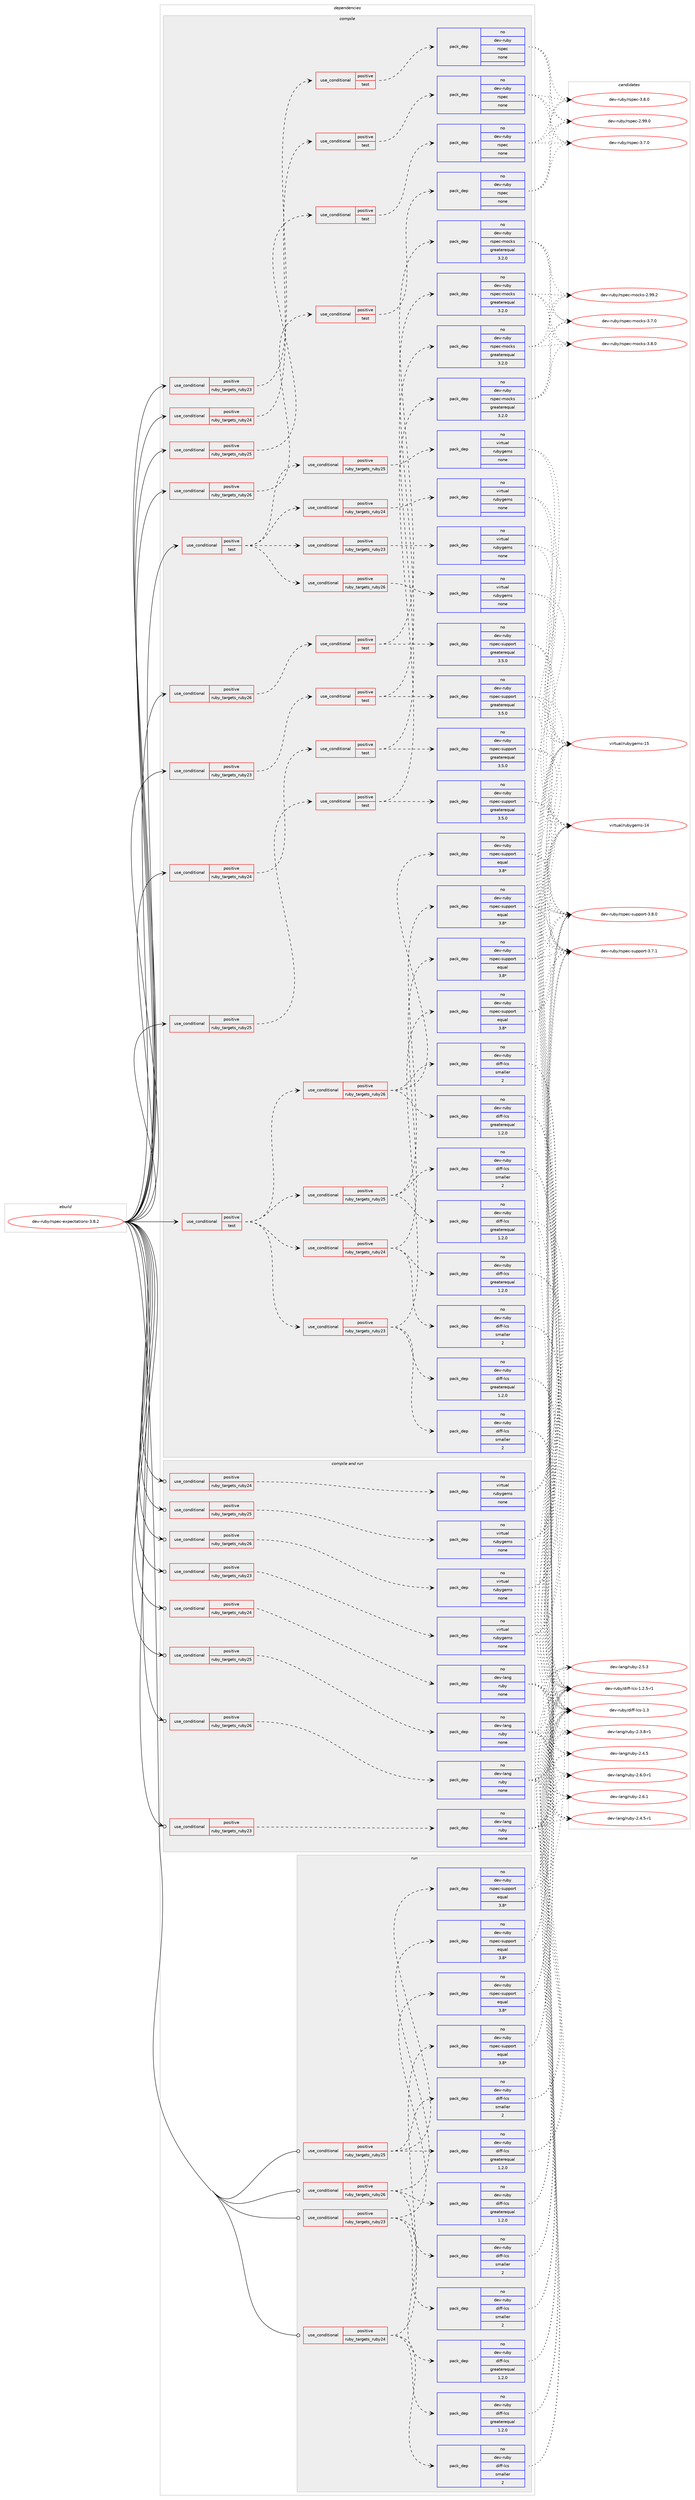 digraph prolog {

# *************
# Graph options
# *************

newrank=true;
concentrate=true;
compound=true;
graph [rankdir=LR,fontname=Helvetica,fontsize=10,ranksep=1.5];#, ranksep=2.5, nodesep=0.2];
edge  [arrowhead=vee];
node  [fontname=Helvetica,fontsize=10];

# **********
# The ebuild
# **********

subgraph cluster_leftcol {
color=gray;
rank=same;
label=<<i>ebuild</i>>;
id [label="dev-ruby/rspec-expectations-3.8.2", color=red, width=4, href="../dev-ruby/rspec-expectations-3.8.2.svg"];
}

# ****************
# The dependencies
# ****************

subgraph cluster_midcol {
color=gray;
label=<<i>dependencies</i>>;
subgraph cluster_compile {
fillcolor="#eeeeee";
style=filled;
label=<<i>compile</i>>;
subgraph cond414184 {
dependency1520911 [label=<<TABLE BORDER="0" CELLBORDER="1" CELLSPACING="0" CELLPADDING="4"><TR><TD ROWSPAN="3" CELLPADDING="10">use_conditional</TD></TR><TR><TD>positive</TD></TR><TR><TD>ruby_targets_ruby23</TD></TR></TABLE>>, shape=none, color=red];
subgraph cond414185 {
dependency1520912 [label=<<TABLE BORDER="0" CELLBORDER="1" CELLSPACING="0" CELLPADDING="4"><TR><TD ROWSPAN="3" CELLPADDING="10">use_conditional</TD></TR><TR><TD>positive</TD></TR><TR><TD>test</TD></TR></TABLE>>, shape=none, color=red];
subgraph pack1083221 {
dependency1520913 [label=<<TABLE BORDER="0" CELLBORDER="1" CELLSPACING="0" CELLPADDING="4" WIDTH="220"><TR><TD ROWSPAN="6" CELLPADDING="30">pack_dep</TD></TR><TR><TD WIDTH="110">no</TD></TR><TR><TD>dev-ruby</TD></TR><TR><TD>rspec</TD></TR><TR><TD>none</TD></TR><TR><TD></TD></TR></TABLE>>, shape=none, color=blue];
}
dependency1520912:e -> dependency1520913:w [weight=20,style="dashed",arrowhead="vee"];
}
dependency1520911:e -> dependency1520912:w [weight=20,style="dashed",arrowhead="vee"];
}
id:e -> dependency1520911:w [weight=20,style="solid",arrowhead="vee"];
subgraph cond414186 {
dependency1520914 [label=<<TABLE BORDER="0" CELLBORDER="1" CELLSPACING="0" CELLPADDING="4"><TR><TD ROWSPAN="3" CELLPADDING="10">use_conditional</TD></TR><TR><TD>positive</TD></TR><TR><TD>ruby_targets_ruby23</TD></TR></TABLE>>, shape=none, color=red];
subgraph cond414187 {
dependency1520915 [label=<<TABLE BORDER="0" CELLBORDER="1" CELLSPACING="0" CELLPADDING="4"><TR><TD ROWSPAN="3" CELLPADDING="10">use_conditional</TD></TR><TR><TD>positive</TD></TR><TR><TD>test</TD></TR></TABLE>>, shape=none, color=red];
subgraph pack1083222 {
dependency1520916 [label=<<TABLE BORDER="0" CELLBORDER="1" CELLSPACING="0" CELLPADDING="4" WIDTH="220"><TR><TD ROWSPAN="6" CELLPADDING="30">pack_dep</TD></TR><TR><TD WIDTH="110">no</TD></TR><TR><TD>dev-ruby</TD></TR><TR><TD>rspec-mocks</TD></TR><TR><TD>greaterequal</TD></TR><TR><TD>3.2.0</TD></TR></TABLE>>, shape=none, color=blue];
}
dependency1520915:e -> dependency1520916:w [weight=20,style="dashed",arrowhead="vee"];
subgraph pack1083223 {
dependency1520917 [label=<<TABLE BORDER="0" CELLBORDER="1" CELLSPACING="0" CELLPADDING="4" WIDTH="220"><TR><TD ROWSPAN="6" CELLPADDING="30">pack_dep</TD></TR><TR><TD WIDTH="110">no</TD></TR><TR><TD>dev-ruby</TD></TR><TR><TD>rspec-support</TD></TR><TR><TD>greaterequal</TD></TR><TR><TD>3.5.0</TD></TR></TABLE>>, shape=none, color=blue];
}
dependency1520915:e -> dependency1520917:w [weight=20,style="dashed",arrowhead="vee"];
}
dependency1520914:e -> dependency1520915:w [weight=20,style="dashed",arrowhead="vee"];
}
id:e -> dependency1520914:w [weight=20,style="solid",arrowhead="vee"];
subgraph cond414188 {
dependency1520918 [label=<<TABLE BORDER="0" CELLBORDER="1" CELLSPACING="0" CELLPADDING="4"><TR><TD ROWSPAN="3" CELLPADDING="10">use_conditional</TD></TR><TR><TD>positive</TD></TR><TR><TD>ruby_targets_ruby24</TD></TR></TABLE>>, shape=none, color=red];
subgraph cond414189 {
dependency1520919 [label=<<TABLE BORDER="0" CELLBORDER="1" CELLSPACING="0" CELLPADDING="4"><TR><TD ROWSPAN="3" CELLPADDING="10">use_conditional</TD></TR><TR><TD>positive</TD></TR><TR><TD>test</TD></TR></TABLE>>, shape=none, color=red];
subgraph pack1083224 {
dependency1520920 [label=<<TABLE BORDER="0" CELLBORDER="1" CELLSPACING="0" CELLPADDING="4" WIDTH="220"><TR><TD ROWSPAN="6" CELLPADDING="30">pack_dep</TD></TR><TR><TD WIDTH="110">no</TD></TR><TR><TD>dev-ruby</TD></TR><TR><TD>rspec</TD></TR><TR><TD>none</TD></TR><TR><TD></TD></TR></TABLE>>, shape=none, color=blue];
}
dependency1520919:e -> dependency1520920:w [weight=20,style="dashed",arrowhead="vee"];
}
dependency1520918:e -> dependency1520919:w [weight=20,style="dashed",arrowhead="vee"];
}
id:e -> dependency1520918:w [weight=20,style="solid",arrowhead="vee"];
subgraph cond414190 {
dependency1520921 [label=<<TABLE BORDER="0" CELLBORDER="1" CELLSPACING="0" CELLPADDING="4"><TR><TD ROWSPAN="3" CELLPADDING="10">use_conditional</TD></TR><TR><TD>positive</TD></TR><TR><TD>ruby_targets_ruby24</TD></TR></TABLE>>, shape=none, color=red];
subgraph cond414191 {
dependency1520922 [label=<<TABLE BORDER="0" CELLBORDER="1" CELLSPACING="0" CELLPADDING="4"><TR><TD ROWSPAN="3" CELLPADDING="10">use_conditional</TD></TR><TR><TD>positive</TD></TR><TR><TD>test</TD></TR></TABLE>>, shape=none, color=red];
subgraph pack1083225 {
dependency1520923 [label=<<TABLE BORDER="0" CELLBORDER="1" CELLSPACING="0" CELLPADDING="4" WIDTH="220"><TR><TD ROWSPAN="6" CELLPADDING="30">pack_dep</TD></TR><TR><TD WIDTH="110">no</TD></TR><TR><TD>dev-ruby</TD></TR><TR><TD>rspec-mocks</TD></TR><TR><TD>greaterequal</TD></TR><TR><TD>3.2.0</TD></TR></TABLE>>, shape=none, color=blue];
}
dependency1520922:e -> dependency1520923:w [weight=20,style="dashed",arrowhead="vee"];
subgraph pack1083226 {
dependency1520924 [label=<<TABLE BORDER="0" CELLBORDER="1" CELLSPACING="0" CELLPADDING="4" WIDTH="220"><TR><TD ROWSPAN="6" CELLPADDING="30">pack_dep</TD></TR><TR><TD WIDTH="110">no</TD></TR><TR><TD>dev-ruby</TD></TR><TR><TD>rspec-support</TD></TR><TR><TD>greaterequal</TD></TR><TR><TD>3.5.0</TD></TR></TABLE>>, shape=none, color=blue];
}
dependency1520922:e -> dependency1520924:w [weight=20,style="dashed",arrowhead="vee"];
}
dependency1520921:e -> dependency1520922:w [weight=20,style="dashed",arrowhead="vee"];
}
id:e -> dependency1520921:w [weight=20,style="solid",arrowhead="vee"];
subgraph cond414192 {
dependency1520925 [label=<<TABLE BORDER="0" CELLBORDER="1" CELLSPACING="0" CELLPADDING="4"><TR><TD ROWSPAN="3" CELLPADDING="10">use_conditional</TD></TR><TR><TD>positive</TD></TR><TR><TD>ruby_targets_ruby25</TD></TR></TABLE>>, shape=none, color=red];
subgraph cond414193 {
dependency1520926 [label=<<TABLE BORDER="0" CELLBORDER="1" CELLSPACING="0" CELLPADDING="4"><TR><TD ROWSPAN="3" CELLPADDING="10">use_conditional</TD></TR><TR><TD>positive</TD></TR><TR><TD>test</TD></TR></TABLE>>, shape=none, color=red];
subgraph pack1083227 {
dependency1520927 [label=<<TABLE BORDER="0" CELLBORDER="1" CELLSPACING="0" CELLPADDING="4" WIDTH="220"><TR><TD ROWSPAN="6" CELLPADDING="30">pack_dep</TD></TR><TR><TD WIDTH="110">no</TD></TR><TR><TD>dev-ruby</TD></TR><TR><TD>rspec</TD></TR><TR><TD>none</TD></TR><TR><TD></TD></TR></TABLE>>, shape=none, color=blue];
}
dependency1520926:e -> dependency1520927:w [weight=20,style="dashed",arrowhead="vee"];
}
dependency1520925:e -> dependency1520926:w [weight=20,style="dashed",arrowhead="vee"];
}
id:e -> dependency1520925:w [weight=20,style="solid",arrowhead="vee"];
subgraph cond414194 {
dependency1520928 [label=<<TABLE BORDER="0" CELLBORDER="1" CELLSPACING="0" CELLPADDING="4"><TR><TD ROWSPAN="3" CELLPADDING="10">use_conditional</TD></TR><TR><TD>positive</TD></TR><TR><TD>ruby_targets_ruby25</TD></TR></TABLE>>, shape=none, color=red];
subgraph cond414195 {
dependency1520929 [label=<<TABLE BORDER="0" CELLBORDER="1" CELLSPACING="0" CELLPADDING="4"><TR><TD ROWSPAN="3" CELLPADDING="10">use_conditional</TD></TR><TR><TD>positive</TD></TR><TR><TD>test</TD></TR></TABLE>>, shape=none, color=red];
subgraph pack1083228 {
dependency1520930 [label=<<TABLE BORDER="0" CELLBORDER="1" CELLSPACING="0" CELLPADDING="4" WIDTH="220"><TR><TD ROWSPAN="6" CELLPADDING="30">pack_dep</TD></TR><TR><TD WIDTH="110">no</TD></TR><TR><TD>dev-ruby</TD></TR><TR><TD>rspec-mocks</TD></TR><TR><TD>greaterequal</TD></TR><TR><TD>3.2.0</TD></TR></TABLE>>, shape=none, color=blue];
}
dependency1520929:e -> dependency1520930:w [weight=20,style="dashed",arrowhead="vee"];
subgraph pack1083229 {
dependency1520931 [label=<<TABLE BORDER="0" CELLBORDER="1" CELLSPACING="0" CELLPADDING="4" WIDTH="220"><TR><TD ROWSPAN="6" CELLPADDING="30">pack_dep</TD></TR><TR><TD WIDTH="110">no</TD></TR><TR><TD>dev-ruby</TD></TR><TR><TD>rspec-support</TD></TR><TR><TD>greaterequal</TD></TR><TR><TD>3.5.0</TD></TR></TABLE>>, shape=none, color=blue];
}
dependency1520929:e -> dependency1520931:w [weight=20,style="dashed",arrowhead="vee"];
}
dependency1520928:e -> dependency1520929:w [weight=20,style="dashed",arrowhead="vee"];
}
id:e -> dependency1520928:w [weight=20,style="solid",arrowhead="vee"];
subgraph cond414196 {
dependency1520932 [label=<<TABLE BORDER="0" CELLBORDER="1" CELLSPACING="0" CELLPADDING="4"><TR><TD ROWSPAN="3" CELLPADDING="10">use_conditional</TD></TR><TR><TD>positive</TD></TR><TR><TD>ruby_targets_ruby26</TD></TR></TABLE>>, shape=none, color=red];
subgraph cond414197 {
dependency1520933 [label=<<TABLE BORDER="0" CELLBORDER="1" CELLSPACING="0" CELLPADDING="4"><TR><TD ROWSPAN="3" CELLPADDING="10">use_conditional</TD></TR><TR><TD>positive</TD></TR><TR><TD>test</TD></TR></TABLE>>, shape=none, color=red];
subgraph pack1083230 {
dependency1520934 [label=<<TABLE BORDER="0" CELLBORDER="1" CELLSPACING="0" CELLPADDING="4" WIDTH="220"><TR><TD ROWSPAN="6" CELLPADDING="30">pack_dep</TD></TR><TR><TD WIDTH="110">no</TD></TR><TR><TD>dev-ruby</TD></TR><TR><TD>rspec</TD></TR><TR><TD>none</TD></TR><TR><TD></TD></TR></TABLE>>, shape=none, color=blue];
}
dependency1520933:e -> dependency1520934:w [weight=20,style="dashed",arrowhead="vee"];
}
dependency1520932:e -> dependency1520933:w [weight=20,style="dashed",arrowhead="vee"];
}
id:e -> dependency1520932:w [weight=20,style="solid",arrowhead="vee"];
subgraph cond414198 {
dependency1520935 [label=<<TABLE BORDER="0" CELLBORDER="1" CELLSPACING="0" CELLPADDING="4"><TR><TD ROWSPAN="3" CELLPADDING="10">use_conditional</TD></TR><TR><TD>positive</TD></TR><TR><TD>ruby_targets_ruby26</TD></TR></TABLE>>, shape=none, color=red];
subgraph cond414199 {
dependency1520936 [label=<<TABLE BORDER="0" CELLBORDER="1" CELLSPACING="0" CELLPADDING="4"><TR><TD ROWSPAN="3" CELLPADDING="10">use_conditional</TD></TR><TR><TD>positive</TD></TR><TR><TD>test</TD></TR></TABLE>>, shape=none, color=red];
subgraph pack1083231 {
dependency1520937 [label=<<TABLE BORDER="0" CELLBORDER="1" CELLSPACING="0" CELLPADDING="4" WIDTH="220"><TR><TD ROWSPAN="6" CELLPADDING="30">pack_dep</TD></TR><TR><TD WIDTH="110">no</TD></TR><TR><TD>dev-ruby</TD></TR><TR><TD>rspec-mocks</TD></TR><TR><TD>greaterequal</TD></TR><TR><TD>3.2.0</TD></TR></TABLE>>, shape=none, color=blue];
}
dependency1520936:e -> dependency1520937:w [weight=20,style="dashed",arrowhead="vee"];
subgraph pack1083232 {
dependency1520938 [label=<<TABLE BORDER="0" CELLBORDER="1" CELLSPACING="0" CELLPADDING="4" WIDTH="220"><TR><TD ROWSPAN="6" CELLPADDING="30">pack_dep</TD></TR><TR><TD WIDTH="110">no</TD></TR><TR><TD>dev-ruby</TD></TR><TR><TD>rspec-support</TD></TR><TR><TD>greaterequal</TD></TR><TR><TD>3.5.0</TD></TR></TABLE>>, shape=none, color=blue];
}
dependency1520936:e -> dependency1520938:w [weight=20,style="dashed",arrowhead="vee"];
}
dependency1520935:e -> dependency1520936:w [weight=20,style="dashed",arrowhead="vee"];
}
id:e -> dependency1520935:w [weight=20,style="solid",arrowhead="vee"];
subgraph cond414200 {
dependency1520939 [label=<<TABLE BORDER="0" CELLBORDER="1" CELLSPACING="0" CELLPADDING="4"><TR><TD ROWSPAN="3" CELLPADDING="10">use_conditional</TD></TR><TR><TD>positive</TD></TR><TR><TD>test</TD></TR></TABLE>>, shape=none, color=red];
subgraph cond414201 {
dependency1520940 [label=<<TABLE BORDER="0" CELLBORDER="1" CELLSPACING="0" CELLPADDING="4"><TR><TD ROWSPAN="3" CELLPADDING="10">use_conditional</TD></TR><TR><TD>positive</TD></TR><TR><TD>ruby_targets_ruby23</TD></TR></TABLE>>, shape=none, color=red];
subgraph pack1083233 {
dependency1520941 [label=<<TABLE BORDER="0" CELLBORDER="1" CELLSPACING="0" CELLPADDING="4" WIDTH="220"><TR><TD ROWSPAN="6" CELLPADDING="30">pack_dep</TD></TR><TR><TD WIDTH="110">no</TD></TR><TR><TD>dev-ruby</TD></TR><TR><TD>diff-lcs</TD></TR><TR><TD>greaterequal</TD></TR><TR><TD>1.2.0</TD></TR></TABLE>>, shape=none, color=blue];
}
dependency1520940:e -> dependency1520941:w [weight=20,style="dashed",arrowhead="vee"];
subgraph pack1083234 {
dependency1520942 [label=<<TABLE BORDER="0" CELLBORDER="1" CELLSPACING="0" CELLPADDING="4" WIDTH="220"><TR><TD ROWSPAN="6" CELLPADDING="30">pack_dep</TD></TR><TR><TD WIDTH="110">no</TD></TR><TR><TD>dev-ruby</TD></TR><TR><TD>diff-lcs</TD></TR><TR><TD>smaller</TD></TR><TR><TD>2</TD></TR></TABLE>>, shape=none, color=blue];
}
dependency1520940:e -> dependency1520942:w [weight=20,style="dashed",arrowhead="vee"];
subgraph pack1083235 {
dependency1520943 [label=<<TABLE BORDER="0" CELLBORDER="1" CELLSPACING="0" CELLPADDING="4" WIDTH="220"><TR><TD ROWSPAN="6" CELLPADDING="30">pack_dep</TD></TR><TR><TD WIDTH="110">no</TD></TR><TR><TD>dev-ruby</TD></TR><TR><TD>rspec-support</TD></TR><TR><TD>equal</TD></TR><TR><TD>3.8*</TD></TR></TABLE>>, shape=none, color=blue];
}
dependency1520940:e -> dependency1520943:w [weight=20,style="dashed",arrowhead="vee"];
}
dependency1520939:e -> dependency1520940:w [weight=20,style="dashed",arrowhead="vee"];
subgraph cond414202 {
dependency1520944 [label=<<TABLE BORDER="0" CELLBORDER="1" CELLSPACING="0" CELLPADDING="4"><TR><TD ROWSPAN="3" CELLPADDING="10">use_conditional</TD></TR><TR><TD>positive</TD></TR><TR><TD>ruby_targets_ruby24</TD></TR></TABLE>>, shape=none, color=red];
subgraph pack1083236 {
dependency1520945 [label=<<TABLE BORDER="0" CELLBORDER="1" CELLSPACING="0" CELLPADDING="4" WIDTH="220"><TR><TD ROWSPAN="6" CELLPADDING="30">pack_dep</TD></TR><TR><TD WIDTH="110">no</TD></TR><TR><TD>dev-ruby</TD></TR><TR><TD>diff-lcs</TD></TR><TR><TD>greaterequal</TD></TR><TR><TD>1.2.0</TD></TR></TABLE>>, shape=none, color=blue];
}
dependency1520944:e -> dependency1520945:w [weight=20,style="dashed",arrowhead="vee"];
subgraph pack1083237 {
dependency1520946 [label=<<TABLE BORDER="0" CELLBORDER="1" CELLSPACING="0" CELLPADDING="4" WIDTH="220"><TR><TD ROWSPAN="6" CELLPADDING="30">pack_dep</TD></TR><TR><TD WIDTH="110">no</TD></TR><TR><TD>dev-ruby</TD></TR><TR><TD>diff-lcs</TD></TR><TR><TD>smaller</TD></TR><TR><TD>2</TD></TR></TABLE>>, shape=none, color=blue];
}
dependency1520944:e -> dependency1520946:w [weight=20,style="dashed",arrowhead="vee"];
subgraph pack1083238 {
dependency1520947 [label=<<TABLE BORDER="0" CELLBORDER="1" CELLSPACING="0" CELLPADDING="4" WIDTH="220"><TR><TD ROWSPAN="6" CELLPADDING="30">pack_dep</TD></TR><TR><TD WIDTH="110">no</TD></TR><TR><TD>dev-ruby</TD></TR><TR><TD>rspec-support</TD></TR><TR><TD>equal</TD></TR><TR><TD>3.8*</TD></TR></TABLE>>, shape=none, color=blue];
}
dependency1520944:e -> dependency1520947:w [weight=20,style="dashed",arrowhead="vee"];
}
dependency1520939:e -> dependency1520944:w [weight=20,style="dashed",arrowhead="vee"];
subgraph cond414203 {
dependency1520948 [label=<<TABLE BORDER="0" CELLBORDER="1" CELLSPACING="0" CELLPADDING="4"><TR><TD ROWSPAN="3" CELLPADDING="10">use_conditional</TD></TR><TR><TD>positive</TD></TR><TR><TD>ruby_targets_ruby25</TD></TR></TABLE>>, shape=none, color=red];
subgraph pack1083239 {
dependency1520949 [label=<<TABLE BORDER="0" CELLBORDER="1" CELLSPACING="0" CELLPADDING="4" WIDTH="220"><TR><TD ROWSPAN="6" CELLPADDING="30">pack_dep</TD></TR><TR><TD WIDTH="110">no</TD></TR><TR><TD>dev-ruby</TD></TR><TR><TD>diff-lcs</TD></TR><TR><TD>greaterequal</TD></TR><TR><TD>1.2.0</TD></TR></TABLE>>, shape=none, color=blue];
}
dependency1520948:e -> dependency1520949:w [weight=20,style="dashed",arrowhead="vee"];
subgraph pack1083240 {
dependency1520950 [label=<<TABLE BORDER="0" CELLBORDER="1" CELLSPACING="0" CELLPADDING="4" WIDTH="220"><TR><TD ROWSPAN="6" CELLPADDING="30">pack_dep</TD></TR><TR><TD WIDTH="110">no</TD></TR><TR><TD>dev-ruby</TD></TR><TR><TD>diff-lcs</TD></TR><TR><TD>smaller</TD></TR><TR><TD>2</TD></TR></TABLE>>, shape=none, color=blue];
}
dependency1520948:e -> dependency1520950:w [weight=20,style="dashed",arrowhead="vee"];
subgraph pack1083241 {
dependency1520951 [label=<<TABLE BORDER="0" CELLBORDER="1" CELLSPACING="0" CELLPADDING="4" WIDTH="220"><TR><TD ROWSPAN="6" CELLPADDING="30">pack_dep</TD></TR><TR><TD WIDTH="110">no</TD></TR><TR><TD>dev-ruby</TD></TR><TR><TD>rspec-support</TD></TR><TR><TD>equal</TD></TR><TR><TD>3.8*</TD></TR></TABLE>>, shape=none, color=blue];
}
dependency1520948:e -> dependency1520951:w [weight=20,style="dashed",arrowhead="vee"];
}
dependency1520939:e -> dependency1520948:w [weight=20,style="dashed",arrowhead="vee"];
subgraph cond414204 {
dependency1520952 [label=<<TABLE BORDER="0" CELLBORDER="1" CELLSPACING="0" CELLPADDING="4"><TR><TD ROWSPAN="3" CELLPADDING="10">use_conditional</TD></TR><TR><TD>positive</TD></TR><TR><TD>ruby_targets_ruby26</TD></TR></TABLE>>, shape=none, color=red];
subgraph pack1083242 {
dependency1520953 [label=<<TABLE BORDER="0" CELLBORDER="1" CELLSPACING="0" CELLPADDING="4" WIDTH="220"><TR><TD ROWSPAN="6" CELLPADDING="30">pack_dep</TD></TR><TR><TD WIDTH="110">no</TD></TR><TR><TD>dev-ruby</TD></TR><TR><TD>diff-lcs</TD></TR><TR><TD>greaterequal</TD></TR><TR><TD>1.2.0</TD></TR></TABLE>>, shape=none, color=blue];
}
dependency1520952:e -> dependency1520953:w [weight=20,style="dashed",arrowhead="vee"];
subgraph pack1083243 {
dependency1520954 [label=<<TABLE BORDER="0" CELLBORDER="1" CELLSPACING="0" CELLPADDING="4" WIDTH="220"><TR><TD ROWSPAN="6" CELLPADDING="30">pack_dep</TD></TR><TR><TD WIDTH="110">no</TD></TR><TR><TD>dev-ruby</TD></TR><TR><TD>diff-lcs</TD></TR><TR><TD>smaller</TD></TR><TR><TD>2</TD></TR></TABLE>>, shape=none, color=blue];
}
dependency1520952:e -> dependency1520954:w [weight=20,style="dashed",arrowhead="vee"];
subgraph pack1083244 {
dependency1520955 [label=<<TABLE BORDER="0" CELLBORDER="1" CELLSPACING="0" CELLPADDING="4" WIDTH="220"><TR><TD ROWSPAN="6" CELLPADDING="30">pack_dep</TD></TR><TR><TD WIDTH="110">no</TD></TR><TR><TD>dev-ruby</TD></TR><TR><TD>rspec-support</TD></TR><TR><TD>equal</TD></TR><TR><TD>3.8*</TD></TR></TABLE>>, shape=none, color=blue];
}
dependency1520952:e -> dependency1520955:w [weight=20,style="dashed",arrowhead="vee"];
}
dependency1520939:e -> dependency1520952:w [weight=20,style="dashed",arrowhead="vee"];
}
id:e -> dependency1520939:w [weight=20,style="solid",arrowhead="vee"];
subgraph cond414205 {
dependency1520956 [label=<<TABLE BORDER="0" CELLBORDER="1" CELLSPACING="0" CELLPADDING="4"><TR><TD ROWSPAN="3" CELLPADDING="10">use_conditional</TD></TR><TR><TD>positive</TD></TR><TR><TD>test</TD></TR></TABLE>>, shape=none, color=red];
subgraph cond414206 {
dependency1520957 [label=<<TABLE BORDER="0" CELLBORDER="1" CELLSPACING="0" CELLPADDING="4"><TR><TD ROWSPAN="3" CELLPADDING="10">use_conditional</TD></TR><TR><TD>positive</TD></TR><TR><TD>ruby_targets_ruby23</TD></TR></TABLE>>, shape=none, color=red];
subgraph pack1083245 {
dependency1520958 [label=<<TABLE BORDER="0" CELLBORDER="1" CELLSPACING="0" CELLPADDING="4" WIDTH="220"><TR><TD ROWSPAN="6" CELLPADDING="30">pack_dep</TD></TR><TR><TD WIDTH="110">no</TD></TR><TR><TD>virtual</TD></TR><TR><TD>rubygems</TD></TR><TR><TD>none</TD></TR><TR><TD></TD></TR></TABLE>>, shape=none, color=blue];
}
dependency1520957:e -> dependency1520958:w [weight=20,style="dashed",arrowhead="vee"];
}
dependency1520956:e -> dependency1520957:w [weight=20,style="dashed",arrowhead="vee"];
subgraph cond414207 {
dependency1520959 [label=<<TABLE BORDER="0" CELLBORDER="1" CELLSPACING="0" CELLPADDING="4"><TR><TD ROWSPAN="3" CELLPADDING="10">use_conditional</TD></TR><TR><TD>positive</TD></TR><TR><TD>ruby_targets_ruby24</TD></TR></TABLE>>, shape=none, color=red];
subgraph pack1083246 {
dependency1520960 [label=<<TABLE BORDER="0" CELLBORDER="1" CELLSPACING="0" CELLPADDING="4" WIDTH="220"><TR><TD ROWSPAN="6" CELLPADDING="30">pack_dep</TD></TR><TR><TD WIDTH="110">no</TD></TR><TR><TD>virtual</TD></TR><TR><TD>rubygems</TD></TR><TR><TD>none</TD></TR><TR><TD></TD></TR></TABLE>>, shape=none, color=blue];
}
dependency1520959:e -> dependency1520960:w [weight=20,style="dashed",arrowhead="vee"];
}
dependency1520956:e -> dependency1520959:w [weight=20,style="dashed",arrowhead="vee"];
subgraph cond414208 {
dependency1520961 [label=<<TABLE BORDER="0" CELLBORDER="1" CELLSPACING="0" CELLPADDING="4"><TR><TD ROWSPAN="3" CELLPADDING="10">use_conditional</TD></TR><TR><TD>positive</TD></TR><TR><TD>ruby_targets_ruby25</TD></TR></TABLE>>, shape=none, color=red];
subgraph pack1083247 {
dependency1520962 [label=<<TABLE BORDER="0" CELLBORDER="1" CELLSPACING="0" CELLPADDING="4" WIDTH="220"><TR><TD ROWSPAN="6" CELLPADDING="30">pack_dep</TD></TR><TR><TD WIDTH="110">no</TD></TR><TR><TD>virtual</TD></TR><TR><TD>rubygems</TD></TR><TR><TD>none</TD></TR><TR><TD></TD></TR></TABLE>>, shape=none, color=blue];
}
dependency1520961:e -> dependency1520962:w [weight=20,style="dashed",arrowhead="vee"];
}
dependency1520956:e -> dependency1520961:w [weight=20,style="dashed",arrowhead="vee"];
subgraph cond414209 {
dependency1520963 [label=<<TABLE BORDER="0" CELLBORDER="1" CELLSPACING="0" CELLPADDING="4"><TR><TD ROWSPAN="3" CELLPADDING="10">use_conditional</TD></TR><TR><TD>positive</TD></TR><TR><TD>ruby_targets_ruby26</TD></TR></TABLE>>, shape=none, color=red];
subgraph pack1083248 {
dependency1520964 [label=<<TABLE BORDER="0" CELLBORDER="1" CELLSPACING="0" CELLPADDING="4" WIDTH="220"><TR><TD ROWSPAN="6" CELLPADDING="30">pack_dep</TD></TR><TR><TD WIDTH="110">no</TD></TR><TR><TD>virtual</TD></TR><TR><TD>rubygems</TD></TR><TR><TD>none</TD></TR><TR><TD></TD></TR></TABLE>>, shape=none, color=blue];
}
dependency1520963:e -> dependency1520964:w [weight=20,style="dashed",arrowhead="vee"];
}
dependency1520956:e -> dependency1520963:w [weight=20,style="dashed",arrowhead="vee"];
}
id:e -> dependency1520956:w [weight=20,style="solid",arrowhead="vee"];
}
subgraph cluster_compileandrun {
fillcolor="#eeeeee";
style=filled;
label=<<i>compile and run</i>>;
subgraph cond414210 {
dependency1520965 [label=<<TABLE BORDER="0" CELLBORDER="1" CELLSPACING="0" CELLPADDING="4"><TR><TD ROWSPAN="3" CELLPADDING="10">use_conditional</TD></TR><TR><TD>positive</TD></TR><TR><TD>ruby_targets_ruby23</TD></TR></TABLE>>, shape=none, color=red];
subgraph pack1083249 {
dependency1520966 [label=<<TABLE BORDER="0" CELLBORDER="1" CELLSPACING="0" CELLPADDING="4" WIDTH="220"><TR><TD ROWSPAN="6" CELLPADDING="30">pack_dep</TD></TR><TR><TD WIDTH="110">no</TD></TR><TR><TD>dev-lang</TD></TR><TR><TD>ruby</TD></TR><TR><TD>none</TD></TR><TR><TD></TD></TR></TABLE>>, shape=none, color=blue];
}
dependency1520965:e -> dependency1520966:w [weight=20,style="dashed",arrowhead="vee"];
}
id:e -> dependency1520965:w [weight=20,style="solid",arrowhead="odotvee"];
subgraph cond414211 {
dependency1520967 [label=<<TABLE BORDER="0" CELLBORDER="1" CELLSPACING="0" CELLPADDING="4"><TR><TD ROWSPAN="3" CELLPADDING="10">use_conditional</TD></TR><TR><TD>positive</TD></TR><TR><TD>ruby_targets_ruby23</TD></TR></TABLE>>, shape=none, color=red];
subgraph pack1083250 {
dependency1520968 [label=<<TABLE BORDER="0" CELLBORDER="1" CELLSPACING="0" CELLPADDING="4" WIDTH="220"><TR><TD ROWSPAN="6" CELLPADDING="30">pack_dep</TD></TR><TR><TD WIDTH="110">no</TD></TR><TR><TD>virtual</TD></TR><TR><TD>rubygems</TD></TR><TR><TD>none</TD></TR><TR><TD></TD></TR></TABLE>>, shape=none, color=blue];
}
dependency1520967:e -> dependency1520968:w [weight=20,style="dashed",arrowhead="vee"];
}
id:e -> dependency1520967:w [weight=20,style="solid",arrowhead="odotvee"];
subgraph cond414212 {
dependency1520969 [label=<<TABLE BORDER="0" CELLBORDER="1" CELLSPACING="0" CELLPADDING="4"><TR><TD ROWSPAN="3" CELLPADDING="10">use_conditional</TD></TR><TR><TD>positive</TD></TR><TR><TD>ruby_targets_ruby24</TD></TR></TABLE>>, shape=none, color=red];
subgraph pack1083251 {
dependency1520970 [label=<<TABLE BORDER="0" CELLBORDER="1" CELLSPACING="0" CELLPADDING="4" WIDTH="220"><TR><TD ROWSPAN="6" CELLPADDING="30">pack_dep</TD></TR><TR><TD WIDTH="110">no</TD></TR><TR><TD>dev-lang</TD></TR><TR><TD>ruby</TD></TR><TR><TD>none</TD></TR><TR><TD></TD></TR></TABLE>>, shape=none, color=blue];
}
dependency1520969:e -> dependency1520970:w [weight=20,style="dashed",arrowhead="vee"];
}
id:e -> dependency1520969:w [weight=20,style="solid",arrowhead="odotvee"];
subgraph cond414213 {
dependency1520971 [label=<<TABLE BORDER="0" CELLBORDER="1" CELLSPACING="0" CELLPADDING="4"><TR><TD ROWSPAN="3" CELLPADDING="10">use_conditional</TD></TR><TR><TD>positive</TD></TR><TR><TD>ruby_targets_ruby24</TD></TR></TABLE>>, shape=none, color=red];
subgraph pack1083252 {
dependency1520972 [label=<<TABLE BORDER="0" CELLBORDER="1" CELLSPACING="0" CELLPADDING="4" WIDTH="220"><TR><TD ROWSPAN="6" CELLPADDING="30">pack_dep</TD></TR><TR><TD WIDTH="110">no</TD></TR><TR><TD>virtual</TD></TR><TR><TD>rubygems</TD></TR><TR><TD>none</TD></TR><TR><TD></TD></TR></TABLE>>, shape=none, color=blue];
}
dependency1520971:e -> dependency1520972:w [weight=20,style="dashed",arrowhead="vee"];
}
id:e -> dependency1520971:w [weight=20,style="solid",arrowhead="odotvee"];
subgraph cond414214 {
dependency1520973 [label=<<TABLE BORDER="0" CELLBORDER="1" CELLSPACING="0" CELLPADDING="4"><TR><TD ROWSPAN="3" CELLPADDING="10">use_conditional</TD></TR><TR><TD>positive</TD></TR><TR><TD>ruby_targets_ruby25</TD></TR></TABLE>>, shape=none, color=red];
subgraph pack1083253 {
dependency1520974 [label=<<TABLE BORDER="0" CELLBORDER="1" CELLSPACING="0" CELLPADDING="4" WIDTH="220"><TR><TD ROWSPAN="6" CELLPADDING="30">pack_dep</TD></TR><TR><TD WIDTH="110">no</TD></TR><TR><TD>dev-lang</TD></TR><TR><TD>ruby</TD></TR><TR><TD>none</TD></TR><TR><TD></TD></TR></TABLE>>, shape=none, color=blue];
}
dependency1520973:e -> dependency1520974:w [weight=20,style="dashed",arrowhead="vee"];
}
id:e -> dependency1520973:w [weight=20,style="solid",arrowhead="odotvee"];
subgraph cond414215 {
dependency1520975 [label=<<TABLE BORDER="0" CELLBORDER="1" CELLSPACING="0" CELLPADDING="4"><TR><TD ROWSPAN="3" CELLPADDING="10">use_conditional</TD></TR><TR><TD>positive</TD></TR><TR><TD>ruby_targets_ruby25</TD></TR></TABLE>>, shape=none, color=red];
subgraph pack1083254 {
dependency1520976 [label=<<TABLE BORDER="0" CELLBORDER="1" CELLSPACING="0" CELLPADDING="4" WIDTH="220"><TR><TD ROWSPAN="6" CELLPADDING="30">pack_dep</TD></TR><TR><TD WIDTH="110">no</TD></TR><TR><TD>virtual</TD></TR><TR><TD>rubygems</TD></TR><TR><TD>none</TD></TR><TR><TD></TD></TR></TABLE>>, shape=none, color=blue];
}
dependency1520975:e -> dependency1520976:w [weight=20,style="dashed",arrowhead="vee"];
}
id:e -> dependency1520975:w [weight=20,style="solid",arrowhead="odotvee"];
subgraph cond414216 {
dependency1520977 [label=<<TABLE BORDER="0" CELLBORDER="1" CELLSPACING="0" CELLPADDING="4"><TR><TD ROWSPAN="3" CELLPADDING="10">use_conditional</TD></TR><TR><TD>positive</TD></TR><TR><TD>ruby_targets_ruby26</TD></TR></TABLE>>, shape=none, color=red];
subgraph pack1083255 {
dependency1520978 [label=<<TABLE BORDER="0" CELLBORDER="1" CELLSPACING="0" CELLPADDING="4" WIDTH="220"><TR><TD ROWSPAN="6" CELLPADDING="30">pack_dep</TD></TR><TR><TD WIDTH="110">no</TD></TR><TR><TD>dev-lang</TD></TR><TR><TD>ruby</TD></TR><TR><TD>none</TD></TR><TR><TD></TD></TR></TABLE>>, shape=none, color=blue];
}
dependency1520977:e -> dependency1520978:w [weight=20,style="dashed",arrowhead="vee"];
}
id:e -> dependency1520977:w [weight=20,style="solid",arrowhead="odotvee"];
subgraph cond414217 {
dependency1520979 [label=<<TABLE BORDER="0" CELLBORDER="1" CELLSPACING="0" CELLPADDING="4"><TR><TD ROWSPAN="3" CELLPADDING="10">use_conditional</TD></TR><TR><TD>positive</TD></TR><TR><TD>ruby_targets_ruby26</TD></TR></TABLE>>, shape=none, color=red];
subgraph pack1083256 {
dependency1520980 [label=<<TABLE BORDER="0" CELLBORDER="1" CELLSPACING="0" CELLPADDING="4" WIDTH="220"><TR><TD ROWSPAN="6" CELLPADDING="30">pack_dep</TD></TR><TR><TD WIDTH="110">no</TD></TR><TR><TD>virtual</TD></TR><TR><TD>rubygems</TD></TR><TR><TD>none</TD></TR><TR><TD></TD></TR></TABLE>>, shape=none, color=blue];
}
dependency1520979:e -> dependency1520980:w [weight=20,style="dashed",arrowhead="vee"];
}
id:e -> dependency1520979:w [weight=20,style="solid",arrowhead="odotvee"];
}
subgraph cluster_run {
fillcolor="#eeeeee";
style=filled;
label=<<i>run</i>>;
subgraph cond414218 {
dependency1520981 [label=<<TABLE BORDER="0" CELLBORDER="1" CELLSPACING="0" CELLPADDING="4"><TR><TD ROWSPAN="3" CELLPADDING="10">use_conditional</TD></TR><TR><TD>positive</TD></TR><TR><TD>ruby_targets_ruby23</TD></TR></TABLE>>, shape=none, color=red];
subgraph pack1083257 {
dependency1520982 [label=<<TABLE BORDER="0" CELLBORDER="1" CELLSPACING="0" CELLPADDING="4" WIDTH="220"><TR><TD ROWSPAN="6" CELLPADDING="30">pack_dep</TD></TR><TR><TD WIDTH="110">no</TD></TR><TR><TD>dev-ruby</TD></TR><TR><TD>diff-lcs</TD></TR><TR><TD>greaterequal</TD></TR><TR><TD>1.2.0</TD></TR></TABLE>>, shape=none, color=blue];
}
dependency1520981:e -> dependency1520982:w [weight=20,style="dashed",arrowhead="vee"];
subgraph pack1083258 {
dependency1520983 [label=<<TABLE BORDER="0" CELLBORDER="1" CELLSPACING="0" CELLPADDING="4" WIDTH="220"><TR><TD ROWSPAN="6" CELLPADDING="30">pack_dep</TD></TR><TR><TD WIDTH="110">no</TD></TR><TR><TD>dev-ruby</TD></TR><TR><TD>diff-lcs</TD></TR><TR><TD>smaller</TD></TR><TR><TD>2</TD></TR></TABLE>>, shape=none, color=blue];
}
dependency1520981:e -> dependency1520983:w [weight=20,style="dashed",arrowhead="vee"];
subgraph pack1083259 {
dependency1520984 [label=<<TABLE BORDER="0" CELLBORDER="1" CELLSPACING="0" CELLPADDING="4" WIDTH="220"><TR><TD ROWSPAN="6" CELLPADDING="30">pack_dep</TD></TR><TR><TD WIDTH="110">no</TD></TR><TR><TD>dev-ruby</TD></TR><TR><TD>rspec-support</TD></TR><TR><TD>equal</TD></TR><TR><TD>3.8*</TD></TR></TABLE>>, shape=none, color=blue];
}
dependency1520981:e -> dependency1520984:w [weight=20,style="dashed",arrowhead="vee"];
}
id:e -> dependency1520981:w [weight=20,style="solid",arrowhead="odot"];
subgraph cond414219 {
dependency1520985 [label=<<TABLE BORDER="0" CELLBORDER="1" CELLSPACING="0" CELLPADDING="4"><TR><TD ROWSPAN="3" CELLPADDING="10">use_conditional</TD></TR><TR><TD>positive</TD></TR><TR><TD>ruby_targets_ruby24</TD></TR></TABLE>>, shape=none, color=red];
subgraph pack1083260 {
dependency1520986 [label=<<TABLE BORDER="0" CELLBORDER="1" CELLSPACING="0" CELLPADDING="4" WIDTH="220"><TR><TD ROWSPAN="6" CELLPADDING="30">pack_dep</TD></TR><TR><TD WIDTH="110">no</TD></TR><TR><TD>dev-ruby</TD></TR><TR><TD>diff-lcs</TD></TR><TR><TD>greaterequal</TD></TR><TR><TD>1.2.0</TD></TR></TABLE>>, shape=none, color=blue];
}
dependency1520985:e -> dependency1520986:w [weight=20,style="dashed",arrowhead="vee"];
subgraph pack1083261 {
dependency1520987 [label=<<TABLE BORDER="0" CELLBORDER="1" CELLSPACING="0" CELLPADDING="4" WIDTH="220"><TR><TD ROWSPAN="6" CELLPADDING="30">pack_dep</TD></TR><TR><TD WIDTH="110">no</TD></TR><TR><TD>dev-ruby</TD></TR><TR><TD>diff-lcs</TD></TR><TR><TD>smaller</TD></TR><TR><TD>2</TD></TR></TABLE>>, shape=none, color=blue];
}
dependency1520985:e -> dependency1520987:w [weight=20,style="dashed",arrowhead="vee"];
subgraph pack1083262 {
dependency1520988 [label=<<TABLE BORDER="0" CELLBORDER="1" CELLSPACING="0" CELLPADDING="4" WIDTH="220"><TR><TD ROWSPAN="6" CELLPADDING="30">pack_dep</TD></TR><TR><TD WIDTH="110">no</TD></TR><TR><TD>dev-ruby</TD></TR><TR><TD>rspec-support</TD></TR><TR><TD>equal</TD></TR><TR><TD>3.8*</TD></TR></TABLE>>, shape=none, color=blue];
}
dependency1520985:e -> dependency1520988:w [weight=20,style="dashed",arrowhead="vee"];
}
id:e -> dependency1520985:w [weight=20,style="solid",arrowhead="odot"];
subgraph cond414220 {
dependency1520989 [label=<<TABLE BORDER="0" CELLBORDER="1" CELLSPACING="0" CELLPADDING="4"><TR><TD ROWSPAN="3" CELLPADDING="10">use_conditional</TD></TR><TR><TD>positive</TD></TR><TR><TD>ruby_targets_ruby25</TD></TR></TABLE>>, shape=none, color=red];
subgraph pack1083263 {
dependency1520990 [label=<<TABLE BORDER="0" CELLBORDER="1" CELLSPACING="0" CELLPADDING="4" WIDTH="220"><TR><TD ROWSPAN="6" CELLPADDING="30">pack_dep</TD></TR><TR><TD WIDTH="110">no</TD></TR><TR><TD>dev-ruby</TD></TR><TR><TD>diff-lcs</TD></TR><TR><TD>greaterequal</TD></TR><TR><TD>1.2.0</TD></TR></TABLE>>, shape=none, color=blue];
}
dependency1520989:e -> dependency1520990:w [weight=20,style="dashed",arrowhead="vee"];
subgraph pack1083264 {
dependency1520991 [label=<<TABLE BORDER="0" CELLBORDER="1" CELLSPACING="0" CELLPADDING="4" WIDTH="220"><TR><TD ROWSPAN="6" CELLPADDING="30">pack_dep</TD></TR><TR><TD WIDTH="110">no</TD></TR><TR><TD>dev-ruby</TD></TR><TR><TD>diff-lcs</TD></TR><TR><TD>smaller</TD></TR><TR><TD>2</TD></TR></TABLE>>, shape=none, color=blue];
}
dependency1520989:e -> dependency1520991:w [weight=20,style="dashed",arrowhead="vee"];
subgraph pack1083265 {
dependency1520992 [label=<<TABLE BORDER="0" CELLBORDER="1" CELLSPACING="0" CELLPADDING="4" WIDTH="220"><TR><TD ROWSPAN="6" CELLPADDING="30">pack_dep</TD></TR><TR><TD WIDTH="110">no</TD></TR><TR><TD>dev-ruby</TD></TR><TR><TD>rspec-support</TD></TR><TR><TD>equal</TD></TR><TR><TD>3.8*</TD></TR></TABLE>>, shape=none, color=blue];
}
dependency1520989:e -> dependency1520992:w [weight=20,style="dashed",arrowhead="vee"];
}
id:e -> dependency1520989:w [weight=20,style="solid",arrowhead="odot"];
subgraph cond414221 {
dependency1520993 [label=<<TABLE BORDER="0" CELLBORDER="1" CELLSPACING="0" CELLPADDING="4"><TR><TD ROWSPAN="3" CELLPADDING="10">use_conditional</TD></TR><TR><TD>positive</TD></TR><TR><TD>ruby_targets_ruby26</TD></TR></TABLE>>, shape=none, color=red];
subgraph pack1083266 {
dependency1520994 [label=<<TABLE BORDER="0" CELLBORDER="1" CELLSPACING="0" CELLPADDING="4" WIDTH="220"><TR><TD ROWSPAN="6" CELLPADDING="30">pack_dep</TD></TR><TR><TD WIDTH="110">no</TD></TR><TR><TD>dev-ruby</TD></TR><TR><TD>diff-lcs</TD></TR><TR><TD>greaterequal</TD></TR><TR><TD>1.2.0</TD></TR></TABLE>>, shape=none, color=blue];
}
dependency1520993:e -> dependency1520994:w [weight=20,style="dashed",arrowhead="vee"];
subgraph pack1083267 {
dependency1520995 [label=<<TABLE BORDER="0" CELLBORDER="1" CELLSPACING="0" CELLPADDING="4" WIDTH="220"><TR><TD ROWSPAN="6" CELLPADDING="30">pack_dep</TD></TR><TR><TD WIDTH="110">no</TD></TR><TR><TD>dev-ruby</TD></TR><TR><TD>diff-lcs</TD></TR><TR><TD>smaller</TD></TR><TR><TD>2</TD></TR></TABLE>>, shape=none, color=blue];
}
dependency1520993:e -> dependency1520995:w [weight=20,style="dashed",arrowhead="vee"];
subgraph pack1083268 {
dependency1520996 [label=<<TABLE BORDER="0" CELLBORDER="1" CELLSPACING="0" CELLPADDING="4" WIDTH="220"><TR><TD ROWSPAN="6" CELLPADDING="30">pack_dep</TD></TR><TR><TD WIDTH="110">no</TD></TR><TR><TD>dev-ruby</TD></TR><TR><TD>rspec-support</TD></TR><TR><TD>equal</TD></TR><TR><TD>3.8*</TD></TR></TABLE>>, shape=none, color=blue];
}
dependency1520993:e -> dependency1520996:w [weight=20,style="dashed",arrowhead="vee"];
}
id:e -> dependency1520993:w [weight=20,style="solid",arrowhead="odot"];
}
}

# **************
# The candidates
# **************

subgraph cluster_choices {
rank=same;
color=gray;
label=<<i>candidates</i>>;

subgraph choice1083221 {
color=black;
nodesep=1;
choice1001011184511411798121471141151121019945504657574648 [label="dev-ruby/rspec-2.99.0", color=red, width=4,href="../dev-ruby/rspec-2.99.0.svg"];
choice10010111845114117981214711411511210199455146554648 [label="dev-ruby/rspec-3.7.0", color=red, width=4,href="../dev-ruby/rspec-3.7.0.svg"];
choice10010111845114117981214711411511210199455146564648 [label="dev-ruby/rspec-3.8.0", color=red, width=4,href="../dev-ruby/rspec-3.8.0.svg"];
dependency1520913:e -> choice1001011184511411798121471141151121019945504657574648:w [style=dotted,weight="100"];
dependency1520913:e -> choice10010111845114117981214711411511210199455146554648:w [style=dotted,weight="100"];
dependency1520913:e -> choice10010111845114117981214711411511210199455146564648:w [style=dotted,weight="100"];
}
subgraph choice1083222 {
color=black;
nodesep=1;
choice10010111845114117981214711411511210199451091119910711545504657574650 [label="dev-ruby/rspec-mocks-2.99.2", color=red, width=4,href="../dev-ruby/rspec-mocks-2.99.2.svg"];
choice100101118451141179812147114115112101994510911199107115455146554648 [label="dev-ruby/rspec-mocks-3.7.0", color=red, width=4,href="../dev-ruby/rspec-mocks-3.7.0.svg"];
choice100101118451141179812147114115112101994510911199107115455146564648 [label="dev-ruby/rspec-mocks-3.8.0", color=red, width=4,href="../dev-ruby/rspec-mocks-3.8.0.svg"];
dependency1520916:e -> choice10010111845114117981214711411511210199451091119910711545504657574650:w [style=dotted,weight="100"];
dependency1520916:e -> choice100101118451141179812147114115112101994510911199107115455146554648:w [style=dotted,weight="100"];
dependency1520916:e -> choice100101118451141179812147114115112101994510911199107115455146564648:w [style=dotted,weight="100"];
}
subgraph choice1083223 {
color=black;
nodesep=1;
choice1001011184511411798121471141151121019945115117112112111114116455146554649 [label="dev-ruby/rspec-support-3.7.1", color=red, width=4,href="../dev-ruby/rspec-support-3.7.1.svg"];
choice1001011184511411798121471141151121019945115117112112111114116455146564648 [label="dev-ruby/rspec-support-3.8.0", color=red, width=4,href="../dev-ruby/rspec-support-3.8.0.svg"];
dependency1520917:e -> choice1001011184511411798121471141151121019945115117112112111114116455146554649:w [style=dotted,weight="100"];
dependency1520917:e -> choice1001011184511411798121471141151121019945115117112112111114116455146564648:w [style=dotted,weight="100"];
}
subgraph choice1083224 {
color=black;
nodesep=1;
choice1001011184511411798121471141151121019945504657574648 [label="dev-ruby/rspec-2.99.0", color=red, width=4,href="../dev-ruby/rspec-2.99.0.svg"];
choice10010111845114117981214711411511210199455146554648 [label="dev-ruby/rspec-3.7.0", color=red, width=4,href="../dev-ruby/rspec-3.7.0.svg"];
choice10010111845114117981214711411511210199455146564648 [label="dev-ruby/rspec-3.8.0", color=red, width=4,href="../dev-ruby/rspec-3.8.0.svg"];
dependency1520920:e -> choice1001011184511411798121471141151121019945504657574648:w [style=dotted,weight="100"];
dependency1520920:e -> choice10010111845114117981214711411511210199455146554648:w [style=dotted,weight="100"];
dependency1520920:e -> choice10010111845114117981214711411511210199455146564648:w [style=dotted,weight="100"];
}
subgraph choice1083225 {
color=black;
nodesep=1;
choice10010111845114117981214711411511210199451091119910711545504657574650 [label="dev-ruby/rspec-mocks-2.99.2", color=red, width=4,href="../dev-ruby/rspec-mocks-2.99.2.svg"];
choice100101118451141179812147114115112101994510911199107115455146554648 [label="dev-ruby/rspec-mocks-3.7.0", color=red, width=4,href="../dev-ruby/rspec-mocks-3.7.0.svg"];
choice100101118451141179812147114115112101994510911199107115455146564648 [label="dev-ruby/rspec-mocks-3.8.0", color=red, width=4,href="../dev-ruby/rspec-mocks-3.8.0.svg"];
dependency1520923:e -> choice10010111845114117981214711411511210199451091119910711545504657574650:w [style=dotted,weight="100"];
dependency1520923:e -> choice100101118451141179812147114115112101994510911199107115455146554648:w [style=dotted,weight="100"];
dependency1520923:e -> choice100101118451141179812147114115112101994510911199107115455146564648:w [style=dotted,weight="100"];
}
subgraph choice1083226 {
color=black;
nodesep=1;
choice1001011184511411798121471141151121019945115117112112111114116455146554649 [label="dev-ruby/rspec-support-3.7.1", color=red, width=4,href="../dev-ruby/rspec-support-3.7.1.svg"];
choice1001011184511411798121471141151121019945115117112112111114116455146564648 [label="dev-ruby/rspec-support-3.8.0", color=red, width=4,href="../dev-ruby/rspec-support-3.8.0.svg"];
dependency1520924:e -> choice1001011184511411798121471141151121019945115117112112111114116455146554649:w [style=dotted,weight="100"];
dependency1520924:e -> choice1001011184511411798121471141151121019945115117112112111114116455146564648:w [style=dotted,weight="100"];
}
subgraph choice1083227 {
color=black;
nodesep=1;
choice1001011184511411798121471141151121019945504657574648 [label="dev-ruby/rspec-2.99.0", color=red, width=4,href="../dev-ruby/rspec-2.99.0.svg"];
choice10010111845114117981214711411511210199455146554648 [label="dev-ruby/rspec-3.7.0", color=red, width=4,href="../dev-ruby/rspec-3.7.0.svg"];
choice10010111845114117981214711411511210199455146564648 [label="dev-ruby/rspec-3.8.0", color=red, width=4,href="../dev-ruby/rspec-3.8.0.svg"];
dependency1520927:e -> choice1001011184511411798121471141151121019945504657574648:w [style=dotted,weight="100"];
dependency1520927:e -> choice10010111845114117981214711411511210199455146554648:w [style=dotted,weight="100"];
dependency1520927:e -> choice10010111845114117981214711411511210199455146564648:w [style=dotted,weight="100"];
}
subgraph choice1083228 {
color=black;
nodesep=1;
choice10010111845114117981214711411511210199451091119910711545504657574650 [label="dev-ruby/rspec-mocks-2.99.2", color=red, width=4,href="../dev-ruby/rspec-mocks-2.99.2.svg"];
choice100101118451141179812147114115112101994510911199107115455146554648 [label="dev-ruby/rspec-mocks-3.7.0", color=red, width=4,href="../dev-ruby/rspec-mocks-3.7.0.svg"];
choice100101118451141179812147114115112101994510911199107115455146564648 [label="dev-ruby/rspec-mocks-3.8.0", color=red, width=4,href="../dev-ruby/rspec-mocks-3.8.0.svg"];
dependency1520930:e -> choice10010111845114117981214711411511210199451091119910711545504657574650:w [style=dotted,weight="100"];
dependency1520930:e -> choice100101118451141179812147114115112101994510911199107115455146554648:w [style=dotted,weight="100"];
dependency1520930:e -> choice100101118451141179812147114115112101994510911199107115455146564648:w [style=dotted,weight="100"];
}
subgraph choice1083229 {
color=black;
nodesep=1;
choice1001011184511411798121471141151121019945115117112112111114116455146554649 [label="dev-ruby/rspec-support-3.7.1", color=red, width=4,href="../dev-ruby/rspec-support-3.7.1.svg"];
choice1001011184511411798121471141151121019945115117112112111114116455146564648 [label="dev-ruby/rspec-support-3.8.0", color=red, width=4,href="../dev-ruby/rspec-support-3.8.0.svg"];
dependency1520931:e -> choice1001011184511411798121471141151121019945115117112112111114116455146554649:w [style=dotted,weight="100"];
dependency1520931:e -> choice1001011184511411798121471141151121019945115117112112111114116455146564648:w [style=dotted,weight="100"];
}
subgraph choice1083230 {
color=black;
nodesep=1;
choice1001011184511411798121471141151121019945504657574648 [label="dev-ruby/rspec-2.99.0", color=red, width=4,href="../dev-ruby/rspec-2.99.0.svg"];
choice10010111845114117981214711411511210199455146554648 [label="dev-ruby/rspec-3.7.0", color=red, width=4,href="../dev-ruby/rspec-3.7.0.svg"];
choice10010111845114117981214711411511210199455146564648 [label="dev-ruby/rspec-3.8.0", color=red, width=4,href="../dev-ruby/rspec-3.8.0.svg"];
dependency1520934:e -> choice1001011184511411798121471141151121019945504657574648:w [style=dotted,weight="100"];
dependency1520934:e -> choice10010111845114117981214711411511210199455146554648:w [style=dotted,weight="100"];
dependency1520934:e -> choice10010111845114117981214711411511210199455146564648:w [style=dotted,weight="100"];
}
subgraph choice1083231 {
color=black;
nodesep=1;
choice10010111845114117981214711411511210199451091119910711545504657574650 [label="dev-ruby/rspec-mocks-2.99.2", color=red, width=4,href="../dev-ruby/rspec-mocks-2.99.2.svg"];
choice100101118451141179812147114115112101994510911199107115455146554648 [label="dev-ruby/rspec-mocks-3.7.0", color=red, width=4,href="../dev-ruby/rspec-mocks-3.7.0.svg"];
choice100101118451141179812147114115112101994510911199107115455146564648 [label="dev-ruby/rspec-mocks-3.8.0", color=red, width=4,href="../dev-ruby/rspec-mocks-3.8.0.svg"];
dependency1520937:e -> choice10010111845114117981214711411511210199451091119910711545504657574650:w [style=dotted,weight="100"];
dependency1520937:e -> choice100101118451141179812147114115112101994510911199107115455146554648:w [style=dotted,weight="100"];
dependency1520937:e -> choice100101118451141179812147114115112101994510911199107115455146564648:w [style=dotted,weight="100"];
}
subgraph choice1083232 {
color=black;
nodesep=1;
choice1001011184511411798121471141151121019945115117112112111114116455146554649 [label="dev-ruby/rspec-support-3.7.1", color=red, width=4,href="../dev-ruby/rspec-support-3.7.1.svg"];
choice1001011184511411798121471141151121019945115117112112111114116455146564648 [label="dev-ruby/rspec-support-3.8.0", color=red, width=4,href="../dev-ruby/rspec-support-3.8.0.svg"];
dependency1520938:e -> choice1001011184511411798121471141151121019945115117112112111114116455146554649:w [style=dotted,weight="100"];
dependency1520938:e -> choice1001011184511411798121471141151121019945115117112112111114116455146564648:w [style=dotted,weight="100"];
}
subgraph choice1083233 {
color=black;
nodesep=1;
choice10010111845114117981214710010510210245108991154549465046534511449 [label="dev-ruby/diff-lcs-1.2.5-r1", color=red, width=4,href="../dev-ruby/diff-lcs-1.2.5-r1.svg"];
choice100101118451141179812147100105102102451089911545494651 [label="dev-ruby/diff-lcs-1.3", color=red, width=4,href="../dev-ruby/diff-lcs-1.3.svg"];
dependency1520941:e -> choice10010111845114117981214710010510210245108991154549465046534511449:w [style=dotted,weight="100"];
dependency1520941:e -> choice100101118451141179812147100105102102451089911545494651:w [style=dotted,weight="100"];
}
subgraph choice1083234 {
color=black;
nodesep=1;
choice10010111845114117981214710010510210245108991154549465046534511449 [label="dev-ruby/diff-lcs-1.2.5-r1", color=red, width=4,href="../dev-ruby/diff-lcs-1.2.5-r1.svg"];
choice100101118451141179812147100105102102451089911545494651 [label="dev-ruby/diff-lcs-1.3", color=red, width=4,href="../dev-ruby/diff-lcs-1.3.svg"];
dependency1520942:e -> choice10010111845114117981214710010510210245108991154549465046534511449:w [style=dotted,weight="100"];
dependency1520942:e -> choice100101118451141179812147100105102102451089911545494651:w [style=dotted,weight="100"];
}
subgraph choice1083235 {
color=black;
nodesep=1;
choice1001011184511411798121471141151121019945115117112112111114116455146554649 [label="dev-ruby/rspec-support-3.7.1", color=red, width=4,href="../dev-ruby/rspec-support-3.7.1.svg"];
choice1001011184511411798121471141151121019945115117112112111114116455146564648 [label="dev-ruby/rspec-support-3.8.0", color=red, width=4,href="../dev-ruby/rspec-support-3.8.0.svg"];
dependency1520943:e -> choice1001011184511411798121471141151121019945115117112112111114116455146554649:w [style=dotted,weight="100"];
dependency1520943:e -> choice1001011184511411798121471141151121019945115117112112111114116455146564648:w [style=dotted,weight="100"];
}
subgraph choice1083236 {
color=black;
nodesep=1;
choice10010111845114117981214710010510210245108991154549465046534511449 [label="dev-ruby/diff-lcs-1.2.5-r1", color=red, width=4,href="../dev-ruby/diff-lcs-1.2.5-r1.svg"];
choice100101118451141179812147100105102102451089911545494651 [label="dev-ruby/diff-lcs-1.3", color=red, width=4,href="../dev-ruby/diff-lcs-1.3.svg"];
dependency1520945:e -> choice10010111845114117981214710010510210245108991154549465046534511449:w [style=dotted,weight="100"];
dependency1520945:e -> choice100101118451141179812147100105102102451089911545494651:w [style=dotted,weight="100"];
}
subgraph choice1083237 {
color=black;
nodesep=1;
choice10010111845114117981214710010510210245108991154549465046534511449 [label="dev-ruby/diff-lcs-1.2.5-r1", color=red, width=4,href="../dev-ruby/diff-lcs-1.2.5-r1.svg"];
choice100101118451141179812147100105102102451089911545494651 [label="dev-ruby/diff-lcs-1.3", color=red, width=4,href="../dev-ruby/diff-lcs-1.3.svg"];
dependency1520946:e -> choice10010111845114117981214710010510210245108991154549465046534511449:w [style=dotted,weight="100"];
dependency1520946:e -> choice100101118451141179812147100105102102451089911545494651:w [style=dotted,weight="100"];
}
subgraph choice1083238 {
color=black;
nodesep=1;
choice1001011184511411798121471141151121019945115117112112111114116455146554649 [label="dev-ruby/rspec-support-3.7.1", color=red, width=4,href="../dev-ruby/rspec-support-3.7.1.svg"];
choice1001011184511411798121471141151121019945115117112112111114116455146564648 [label="dev-ruby/rspec-support-3.8.0", color=red, width=4,href="../dev-ruby/rspec-support-3.8.0.svg"];
dependency1520947:e -> choice1001011184511411798121471141151121019945115117112112111114116455146554649:w [style=dotted,weight="100"];
dependency1520947:e -> choice1001011184511411798121471141151121019945115117112112111114116455146564648:w [style=dotted,weight="100"];
}
subgraph choice1083239 {
color=black;
nodesep=1;
choice10010111845114117981214710010510210245108991154549465046534511449 [label="dev-ruby/diff-lcs-1.2.5-r1", color=red, width=4,href="../dev-ruby/diff-lcs-1.2.5-r1.svg"];
choice100101118451141179812147100105102102451089911545494651 [label="dev-ruby/diff-lcs-1.3", color=red, width=4,href="../dev-ruby/diff-lcs-1.3.svg"];
dependency1520949:e -> choice10010111845114117981214710010510210245108991154549465046534511449:w [style=dotted,weight="100"];
dependency1520949:e -> choice100101118451141179812147100105102102451089911545494651:w [style=dotted,weight="100"];
}
subgraph choice1083240 {
color=black;
nodesep=1;
choice10010111845114117981214710010510210245108991154549465046534511449 [label="dev-ruby/diff-lcs-1.2.5-r1", color=red, width=4,href="../dev-ruby/diff-lcs-1.2.5-r1.svg"];
choice100101118451141179812147100105102102451089911545494651 [label="dev-ruby/diff-lcs-1.3", color=red, width=4,href="../dev-ruby/diff-lcs-1.3.svg"];
dependency1520950:e -> choice10010111845114117981214710010510210245108991154549465046534511449:w [style=dotted,weight="100"];
dependency1520950:e -> choice100101118451141179812147100105102102451089911545494651:w [style=dotted,weight="100"];
}
subgraph choice1083241 {
color=black;
nodesep=1;
choice1001011184511411798121471141151121019945115117112112111114116455146554649 [label="dev-ruby/rspec-support-3.7.1", color=red, width=4,href="../dev-ruby/rspec-support-3.7.1.svg"];
choice1001011184511411798121471141151121019945115117112112111114116455146564648 [label="dev-ruby/rspec-support-3.8.0", color=red, width=4,href="../dev-ruby/rspec-support-3.8.0.svg"];
dependency1520951:e -> choice1001011184511411798121471141151121019945115117112112111114116455146554649:w [style=dotted,weight="100"];
dependency1520951:e -> choice1001011184511411798121471141151121019945115117112112111114116455146564648:w [style=dotted,weight="100"];
}
subgraph choice1083242 {
color=black;
nodesep=1;
choice10010111845114117981214710010510210245108991154549465046534511449 [label="dev-ruby/diff-lcs-1.2.5-r1", color=red, width=4,href="../dev-ruby/diff-lcs-1.2.5-r1.svg"];
choice100101118451141179812147100105102102451089911545494651 [label="dev-ruby/diff-lcs-1.3", color=red, width=4,href="../dev-ruby/diff-lcs-1.3.svg"];
dependency1520953:e -> choice10010111845114117981214710010510210245108991154549465046534511449:w [style=dotted,weight="100"];
dependency1520953:e -> choice100101118451141179812147100105102102451089911545494651:w [style=dotted,weight="100"];
}
subgraph choice1083243 {
color=black;
nodesep=1;
choice10010111845114117981214710010510210245108991154549465046534511449 [label="dev-ruby/diff-lcs-1.2.5-r1", color=red, width=4,href="../dev-ruby/diff-lcs-1.2.5-r1.svg"];
choice100101118451141179812147100105102102451089911545494651 [label="dev-ruby/diff-lcs-1.3", color=red, width=4,href="../dev-ruby/diff-lcs-1.3.svg"];
dependency1520954:e -> choice10010111845114117981214710010510210245108991154549465046534511449:w [style=dotted,weight="100"];
dependency1520954:e -> choice100101118451141179812147100105102102451089911545494651:w [style=dotted,weight="100"];
}
subgraph choice1083244 {
color=black;
nodesep=1;
choice1001011184511411798121471141151121019945115117112112111114116455146554649 [label="dev-ruby/rspec-support-3.7.1", color=red, width=4,href="../dev-ruby/rspec-support-3.7.1.svg"];
choice1001011184511411798121471141151121019945115117112112111114116455146564648 [label="dev-ruby/rspec-support-3.8.0", color=red, width=4,href="../dev-ruby/rspec-support-3.8.0.svg"];
dependency1520955:e -> choice1001011184511411798121471141151121019945115117112112111114116455146554649:w [style=dotted,weight="100"];
dependency1520955:e -> choice1001011184511411798121471141151121019945115117112112111114116455146564648:w [style=dotted,weight="100"];
}
subgraph choice1083245 {
color=black;
nodesep=1;
choice118105114116117971084711411798121103101109115454952 [label="virtual/rubygems-14", color=red, width=4,href="../virtual/rubygems-14.svg"];
choice118105114116117971084711411798121103101109115454953 [label="virtual/rubygems-15", color=red, width=4,href="../virtual/rubygems-15.svg"];
dependency1520958:e -> choice118105114116117971084711411798121103101109115454952:w [style=dotted,weight="100"];
dependency1520958:e -> choice118105114116117971084711411798121103101109115454953:w [style=dotted,weight="100"];
}
subgraph choice1083246 {
color=black;
nodesep=1;
choice118105114116117971084711411798121103101109115454952 [label="virtual/rubygems-14", color=red, width=4,href="../virtual/rubygems-14.svg"];
choice118105114116117971084711411798121103101109115454953 [label="virtual/rubygems-15", color=red, width=4,href="../virtual/rubygems-15.svg"];
dependency1520960:e -> choice118105114116117971084711411798121103101109115454952:w [style=dotted,weight="100"];
dependency1520960:e -> choice118105114116117971084711411798121103101109115454953:w [style=dotted,weight="100"];
}
subgraph choice1083247 {
color=black;
nodesep=1;
choice118105114116117971084711411798121103101109115454952 [label="virtual/rubygems-14", color=red, width=4,href="../virtual/rubygems-14.svg"];
choice118105114116117971084711411798121103101109115454953 [label="virtual/rubygems-15", color=red, width=4,href="../virtual/rubygems-15.svg"];
dependency1520962:e -> choice118105114116117971084711411798121103101109115454952:w [style=dotted,weight="100"];
dependency1520962:e -> choice118105114116117971084711411798121103101109115454953:w [style=dotted,weight="100"];
}
subgraph choice1083248 {
color=black;
nodesep=1;
choice118105114116117971084711411798121103101109115454952 [label="virtual/rubygems-14", color=red, width=4,href="../virtual/rubygems-14.svg"];
choice118105114116117971084711411798121103101109115454953 [label="virtual/rubygems-15", color=red, width=4,href="../virtual/rubygems-15.svg"];
dependency1520964:e -> choice118105114116117971084711411798121103101109115454952:w [style=dotted,weight="100"];
dependency1520964:e -> choice118105114116117971084711411798121103101109115454953:w [style=dotted,weight="100"];
}
subgraph choice1083249 {
color=black;
nodesep=1;
choice100101118451089711010347114117981214550465146564511449 [label="dev-lang/ruby-2.3.8-r1", color=red, width=4,href="../dev-lang/ruby-2.3.8-r1.svg"];
choice10010111845108971101034711411798121455046524653 [label="dev-lang/ruby-2.4.5", color=red, width=4,href="../dev-lang/ruby-2.4.5.svg"];
choice100101118451089711010347114117981214550465246534511449 [label="dev-lang/ruby-2.4.5-r1", color=red, width=4,href="../dev-lang/ruby-2.4.5-r1.svg"];
choice10010111845108971101034711411798121455046534651 [label="dev-lang/ruby-2.5.3", color=red, width=4,href="../dev-lang/ruby-2.5.3.svg"];
choice100101118451089711010347114117981214550465446484511449 [label="dev-lang/ruby-2.6.0-r1", color=red, width=4,href="../dev-lang/ruby-2.6.0-r1.svg"];
choice10010111845108971101034711411798121455046544649 [label="dev-lang/ruby-2.6.1", color=red, width=4,href="../dev-lang/ruby-2.6.1.svg"];
dependency1520966:e -> choice100101118451089711010347114117981214550465146564511449:w [style=dotted,weight="100"];
dependency1520966:e -> choice10010111845108971101034711411798121455046524653:w [style=dotted,weight="100"];
dependency1520966:e -> choice100101118451089711010347114117981214550465246534511449:w [style=dotted,weight="100"];
dependency1520966:e -> choice10010111845108971101034711411798121455046534651:w [style=dotted,weight="100"];
dependency1520966:e -> choice100101118451089711010347114117981214550465446484511449:w [style=dotted,weight="100"];
dependency1520966:e -> choice10010111845108971101034711411798121455046544649:w [style=dotted,weight="100"];
}
subgraph choice1083250 {
color=black;
nodesep=1;
choice118105114116117971084711411798121103101109115454952 [label="virtual/rubygems-14", color=red, width=4,href="../virtual/rubygems-14.svg"];
choice118105114116117971084711411798121103101109115454953 [label="virtual/rubygems-15", color=red, width=4,href="../virtual/rubygems-15.svg"];
dependency1520968:e -> choice118105114116117971084711411798121103101109115454952:w [style=dotted,weight="100"];
dependency1520968:e -> choice118105114116117971084711411798121103101109115454953:w [style=dotted,weight="100"];
}
subgraph choice1083251 {
color=black;
nodesep=1;
choice100101118451089711010347114117981214550465146564511449 [label="dev-lang/ruby-2.3.8-r1", color=red, width=4,href="../dev-lang/ruby-2.3.8-r1.svg"];
choice10010111845108971101034711411798121455046524653 [label="dev-lang/ruby-2.4.5", color=red, width=4,href="../dev-lang/ruby-2.4.5.svg"];
choice100101118451089711010347114117981214550465246534511449 [label="dev-lang/ruby-2.4.5-r1", color=red, width=4,href="../dev-lang/ruby-2.4.5-r1.svg"];
choice10010111845108971101034711411798121455046534651 [label="dev-lang/ruby-2.5.3", color=red, width=4,href="../dev-lang/ruby-2.5.3.svg"];
choice100101118451089711010347114117981214550465446484511449 [label="dev-lang/ruby-2.6.0-r1", color=red, width=4,href="../dev-lang/ruby-2.6.0-r1.svg"];
choice10010111845108971101034711411798121455046544649 [label="dev-lang/ruby-2.6.1", color=red, width=4,href="../dev-lang/ruby-2.6.1.svg"];
dependency1520970:e -> choice100101118451089711010347114117981214550465146564511449:w [style=dotted,weight="100"];
dependency1520970:e -> choice10010111845108971101034711411798121455046524653:w [style=dotted,weight="100"];
dependency1520970:e -> choice100101118451089711010347114117981214550465246534511449:w [style=dotted,weight="100"];
dependency1520970:e -> choice10010111845108971101034711411798121455046534651:w [style=dotted,weight="100"];
dependency1520970:e -> choice100101118451089711010347114117981214550465446484511449:w [style=dotted,weight="100"];
dependency1520970:e -> choice10010111845108971101034711411798121455046544649:w [style=dotted,weight="100"];
}
subgraph choice1083252 {
color=black;
nodesep=1;
choice118105114116117971084711411798121103101109115454952 [label="virtual/rubygems-14", color=red, width=4,href="../virtual/rubygems-14.svg"];
choice118105114116117971084711411798121103101109115454953 [label="virtual/rubygems-15", color=red, width=4,href="../virtual/rubygems-15.svg"];
dependency1520972:e -> choice118105114116117971084711411798121103101109115454952:w [style=dotted,weight="100"];
dependency1520972:e -> choice118105114116117971084711411798121103101109115454953:w [style=dotted,weight="100"];
}
subgraph choice1083253 {
color=black;
nodesep=1;
choice100101118451089711010347114117981214550465146564511449 [label="dev-lang/ruby-2.3.8-r1", color=red, width=4,href="../dev-lang/ruby-2.3.8-r1.svg"];
choice10010111845108971101034711411798121455046524653 [label="dev-lang/ruby-2.4.5", color=red, width=4,href="../dev-lang/ruby-2.4.5.svg"];
choice100101118451089711010347114117981214550465246534511449 [label="dev-lang/ruby-2.4.5-r1", color=red, width=4,href="../dev-lang/ruby-2.4.5-r1.svg"];
choice10010111845108971101034711411798121455046534651 [label="dev-lang/ruby-2.5.3", color=red, width=4,href="../dev-lang/ruby-2.5.3.svg"];
choice100101118451089711010347114117981214550465446484511449 [label="dev-lang/ruby-2.6.0-r1", color=red, width=4,href="../dev-lang/ruby-2.6.0-r1.svg"];
choice10010111845108971101034711411798121455046544649 [label="dev-lang/ruby-2.6.1", color=red, width=4,href="../dev-lang/ruby-2.6.1.svg"];
dependency1520974:e -> choice100101118451089711010347114117981214550465146564511449:w [style=dotted,weight="100"];
dependency1520974:e -> choice10010111845108971101034711411798121455046524653:w [style=dotted,weight="100"];
dependency1520974:e -> choice100101118451089711010347114117981214550465246534511449:w [style=dotted,weight="100"];
dependency1520974:e -> choice10010111845108971101034711411798121455046534651:w [style=dotted,weight="100"];
dependency1520974:e -> choice100101118451089711010347114117981214550465446484511449:w [style=dotted,weight="100"];
dependency1520974:e -> choice10010111845108971101034711411798121455046544649:w [style=dotted,weight="100"];
}
subgraph choice1083254 {
color=black;
nodesep=1;
choice118105114116117971084711411798121103101109115454952 [label="virtual/rubygems-14", color=red, width=4,href="../virtual/rubygems-14.svg"];
choice118105114116117971084711411798121103101109115454953 [label="virtual/rubygems-15", color=red, width=4,href="../virtual/rubygems-15.svg"];
dependency1520976:e -> choice118105114116117971084711411798121103101109115454952:w [style=dotted,weight="100"];
dependency1520976:e -> choice118105114116117971084711411798121103101109115454953:w [style=dotted,weight="100"];
}
subgraph choice1083255 {
color=black;
nodesep=1;
choice100101118451089711010347114117981214550465146564511449 [label="dev-lang/ruby-2.3.8-r1", color=red, width=4,href="../dev-lang/ruby-2.3.8-r1.svg"];
choice10010111845108971101034711411798121455046524653 [label="dev-lang/ruby-2.4.5", color=red, width=4,href="../dev-lang/ruby-2.4.5.svg"];
choice100101118451089711010347114117981214550465246534511449 [label="dev-lang/ruby-2.4.5-r1", color=red, width=4,href="../dev-lang/ruby-2.4.5-r1.svg"];
choice10010111845108971101034711411798121455046534651 [label="dev-lang/ruby-2.5.3", color=red, width=4,href="../dev-lang/ruby-2.5.3.svg"];
choice100101118451089711010347114117981214550465446484511449 [label="dev-lang/ruby-2.6.0-r1", color=red, width=4,href="../dev-lang/ruby-2.6.0-r1.svg"];
choice10010111845108971101034711411798121455046544649 [label="dev-lang/ruby-2.6.1", color=red, width=4,href="../dev-lang/ruby-2.6.1.svg"];
dependency1520978:e -> choice100101118451089711010347114117981214550465146564511449:w [style=dotted,weight="100"];
dependency1520978:e -> choice10010111845108971101034711411798121455046524653:w [style=dotted,weight="100"];
dependency1520978:e -> choice100101118451089711010347114117981214550465246534511449:w [style=dotted,weight="100"];
dependency1520978:e -> choice10010111845108971101034711411798121455046534651:w [style=dotted,weight="100"];
dependency1520978:e -> choice100101118451089711010347114117981214550465446484511449:w [style=dotted,weight="100"];
dependency1520978:e -> choice10010111845108971101034711411798121455046544649:w [style=dotted,weight="100"];
}
subgraph choice1083256 {
color=black;
nodesep=1;
choice118105114116117971084711411798121103101109115454952 [label="virtual/rubygems-14", color=red, width=4,href="../virtual/rubygems-14.svg"];
choice118105114116117971084711411798121103101109115454953 [label="virtual/rubygems-15", color=red, width=4,href="../virtual/rubygems-15.svg"];
dependency1520980:e -> choice118105114116117971084711411798121103101109115454952:w [style=dotted,weight="100"];
dependency1520980:e -> choice118105114116117971084711411798121103101109115454953:w [style=dotted,weight="100"];
}
subgraph choice1083257 {
color=black;
nodesep=1;
choice10010111845114117981214710010510210245108991154549465046534511449 [label="dev-ruby/diff-lcs-1.2.5-r1", color=red, width=4,href="../dev-ruby/diff-lcs-1.2.5-r1.svg"];
choice100101118451141179812147100105102102451089911545494651 [label="dev-ruby/diff-lcs-1.3", color=red, width=4,href="../dev-ruby/diff-lcs-1.3.svg"];
dependency1520982:e -> choice10010111845114117981214710010510210245108991154549465046534511449:w [style=dotted,weight="100"];
dependency1520982:e -> choice100101118451141179812147100105102102451089911545494651:w [style=dotted,weight="100"];
}
subgraph choice1083258 {
color=black;
nodesep=1;
choice10010111845114117981214710010510210245108991154549465046534511449 [label="dev-ruby/diff-lcs-1.2.5-r1", color=red, width=4,href="../dev-ruby/diff-lcs-1.2.5-r1.svg"];
choice100101118451141179812147100105102102451089911545494651 [label="dev-ruby/diff-lcs-1.3", color=red, width=4,href="../dev-ruby/diff-lcs-1.3.svg"];
dependency1520983:e -> choice10010111845114117981214710010510210245108991154549465046534511449:w [style=dotted,weight="100"];
dependency1520983:e -> choice100101118451141179812147100105102102451089911545494651:w [style=dotted,weight="100"];
}
subgraph choice1083259 {
color=black;
nodesep=1;
choice1001011184511411798121471141151121019945115117112112111114116455146554649 [label="dev-ruby/rspec-support-3.7.1", color=red, width=4,href="../dev-ruby/rspec-support-3.7.1.svg"];
choice1001011184511411798121471141151121019945115117112112111114116455146564648 [label="dev-ruby/rspec-support-3.8.0", color=red, width=4,href="../dev-ruby/rspec-support-3.8.0.svg"];
dependency1520984:e -> choice1001011184511411798121471141151121019945115117112112111114116455146554649:w [style=dotted,weight="100"];
dependency1520984:e -> choice1001011184511411798121471141151121019945115117112112111114116455146564648:w [style=dotted,weight="100"];
}
subgraph choice1083260 {
color=black;
nodesep=1;
choice10010111845114117981214710010510210245108991154549465046534511449 [label="dev-ruby/diff-lcs-1.2.5-r1", color=red, width=4,href="../dev-ruby/diff-lcs-1.2.5-r1.svg"];
choice100101118451141179812147100105102102451089911545494651 [label="dev-ruby/diff-lcs-1.3", color=red, width=4,href="../dev-ruby/diff-lcs-1.3.svg"];
dependency1520986:e -> choice10010111845114117981214710010510210245108991154549465046534511449:w [style=dotted,weight="100"];
dependency1520986:e -> choice100101118451141179812147100105102102451089911545494651:w [style=dotted,weight="100"];
}
subgraph choice1083261 {
color=black;
nodesep=1;
choice10010111845114117981214710010510210245108991154549465046534511449 [label="dev-ruby/diff-lcs-1.2.5-r1", color=red, width=4,href="../dev-ruby/diff-lcs-1.2.5-r1.svg"];
choice100101118451141179812147100105102102451089911545494651 [label="dev-ruby/diff-lcs-1.3", color=red, width=4,href="../dev-ruby/diff-lcs-1.3.svg"];
dependency1520987:e -> choice10010111845114117981214710010510210245108991154549465046534511449:w [style=dotted,weight="100"];
dependency1520987:e -> choice100101118451141179812147100105102102451089911545494651:w [style=dotted,weight="100"];
}
subgraph choice1083262 {
color=black;
nodesep=1;
choice1001011184511411798121471141151121019945115117112112111114116455146554649 [label="dev-ruby/rspec-support-3.7.1", color=red, width=4,href="../dev-ruby/rspec-support-3.7.1.svg"];
choice1001011184511411798121471141151121019945115117112112111114116455146564648 [label="dev-ruby/rspec-support-3.8.0", color=red, width=4,href="../dev-ruby/rspec-support-3.8.0.svg"];
dependency1520988:e -> choice1001011184511411798121471141151121019945115117112112111114116455146554649:w [style=dotted,weight="100"];
dependency1520988:e -> choice1001011184511411798121471141151121019945115117112112111114116455146564648:w [style=dotted,weight="100"];
}
subgraph choice1083263 {
color=black;
nodesep=1;
choice10010111845114117981214710010510210245108991154549465046534511449 [label="dev-ruby/diff-lcs-1.2.5-r1", color=red, width=4,href="../dev-ruby/diff-lcs-1.2.5-r1.svg"];
choice100101118451141179812147100105102102451089911545494651 [label="dev-ruby/diff-lcs-1.3", color=red, width=4,href="../dev-ruby/diff-lcs-1.3.svg"];
dependency1520990:e -> choice10010111845114117981214710010510210245108991154549465046534511449:w [style=dotted,weight="100"];
dependency1520990:e -> choice100101118451141179812147100105102102451089911545494651:w [style=dotted,weight="100"];
}
subgraph choice1083264 {
color=black;
nodesep=1;
choice10010111845114117981214710010510210245108991154549465046534511449 [label="dev-ruby/diff-lcs-1.2.5-r1", color=red, width=4,href="../dev-ruby/diff-lcs-1.2.5-r1.svg"];
choice100101118451141179812147100105102102451089911545494651 [label="dev-ruby/diff-lcs-1.3", color=red, width=4,href="../dev-ruby/diff-lcs-1.3.svg"];
dependency1520991:e -> choice10010111845114117981214710010510210245108991154549465046534511449:w [style=dotted,weight="100"];
dependency1520991:e -> choice100101118451141179812147100105102102451089911545494651:w [style=dotted,weight="100"];
}
subgraph choice1083265 {
color=black;
nodesep=1;
choice1001011184511411798121471141151121019945115117112112111114116455146554649 [label="dev-ruby/rspec-support-3.7.1", color=red, width=4,href="../dev-ruby/rspec-support-3.7.1.svg"];
choice1001011184511411798121471141151121019945115117112112111114116455146564648 [label="dev-ruby/rspec-support-3.8.0", color=red, width=4,href="../dev-ruby/rspec-support-3.8.0.svg"];
dependency1520992:e -> choice1001011184511411798121471141151121019945115117112112111114116455146554649:w [style=dotted,weight="100"];
dependency1520992:e -> choice1001011184511411798121471141151121019945115117112112111114116455146564648:w [style=dotted,weight="100"];
}
subgraph choice1083266 {
color=black;
nodesep=1;
choice10010111845114117981214710010510210245108991154549465046534511449 [label="dev-ruby/diff-lcs-1.2.5-r1", color=red, width=4,href="../dev-ruby/diff-lcs-1.2.5-r1.svg"];
choice100101118451141179812147100105102102451089911545494651 [label="dev-ruby/diff-lcs-1.3", color=red, width=4,href="../dev-ruby/diff-lcs-1.3.svg"];
dependency1520994:e -> choice10010111845114117981214710010510210245108991154549465046534511449:w [style=dotted,weight="100"];
dependency1520994:e -> choice100101118451141179812147100105102102451089911545494651:w [style=dotted,weight="100"];
}
subgraph choice1083267 {
color=black;
nodesep=1;
choice10010111845114117981214710010510210245108991154549465046534511449 [label="dev-ruby/diff-lcs-1.2.5-r1", color=red, width=4,href="../dev-ruby/diff-lcs-1.2.5-r1.svg"];
choice100101118451141179812147100105102102451089911545494651 [label="dev-ruby/diff-lcs-1.3", color=red, width=4,href="../dev-ruby/diff-lcs-1.3.svg"];
dependency1520995:e -> choice10010111845114117981214710010510210245108991154549465046534511449:w [style=dotted,weight="100"];
dependency1520995:e -> choice100101118451141179812147100105102102451089911545494651:w [style=dotted,weight="100"];
}
subgraph choice1083268 {
color=black;
nodesep=1;
choice1001011184511411798121471141151121019945115117112112111114116455146554649 [label="dev-ruby/rspec-support-3.7.1", color=red, width=4,href="../dev-ruby/rspec-support-3.7.1.svg"];
choice1001011184511411798121471141151121019945115117112112111114116455146564648 [label="dev-ruby/rspec-support-3.8.0", color=red, width=4,href="../dev-ruby/rspec-support-3.8.0.svg"];
dependency1520996:e -> choice1001011184511411798121471141151121019945115117112112111114116455146554649:w [style=dotted,weight="100"];
dependency1520996:e -> choice1001011184511411798121471141151121019945115117112112111114116455146564648:w [style=dotted,weight="100"];
}
}

}
